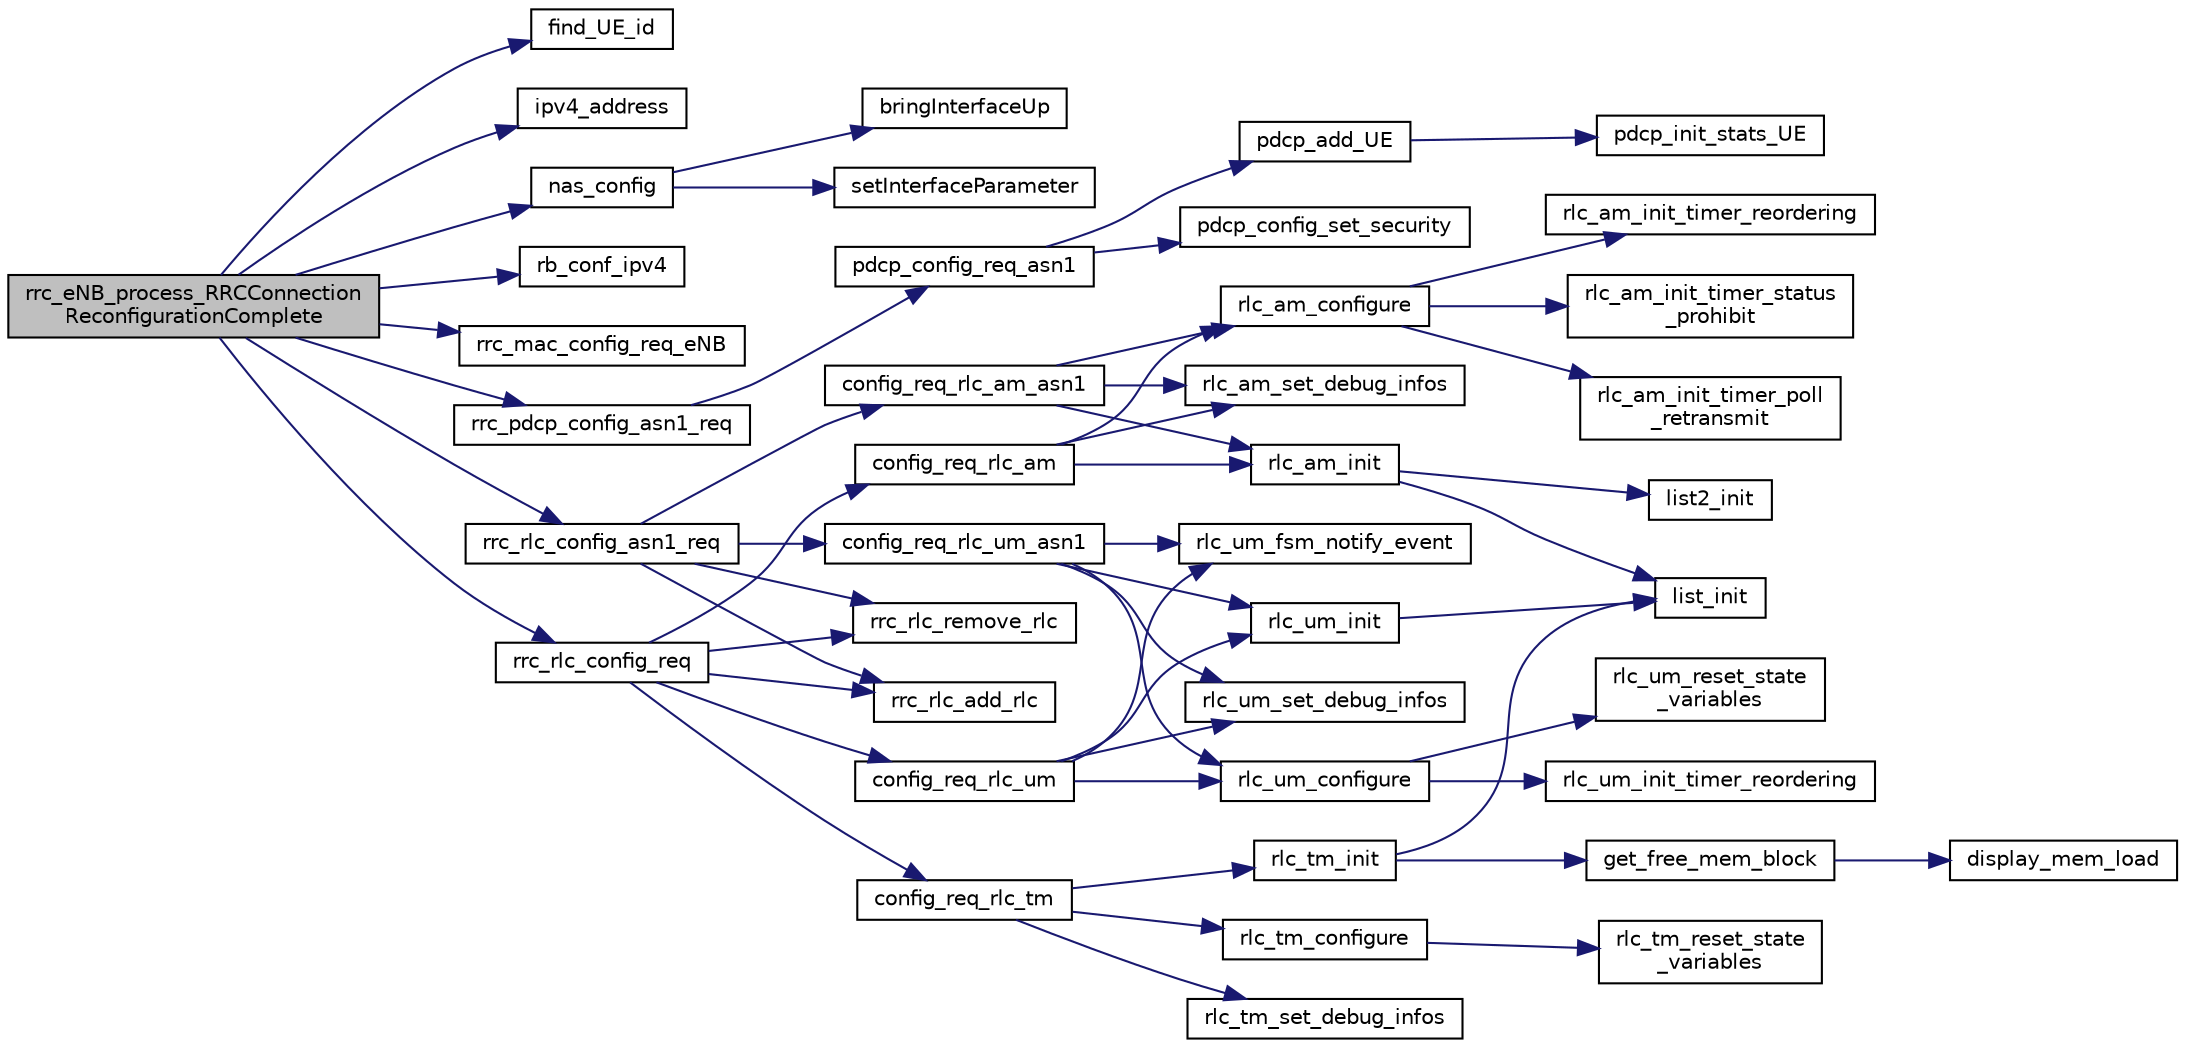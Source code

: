 digraph "rrc_eNB_process_RRCConnectionReconfigurationComplete"
{
 // LATEX_PDF_SIZE
  edge [fontname="Helvetica",fontsize="10",labelfontname="Helvetica",labelfontsize="10"];
  node [fontname="Helvetica",fontsize="10",shape=record];
  rankdir="LR";
  Node1 [label="rrc_eNB_process_RRCConnection\lReconfigurationComplete",height=0.2,width=0.4,color="black", fillcolor="grey75", style="filled", fontcolor="black",tooltip="Process the RRCConnectionReconfigurationComplete based on information coming from UE."];
  Node1 -> Node2 [color="midnightblue",fontsize="10",style="solid",fontname="Helvetica"];
  Node2 [label="find_UE_id",height=0.2,width=0.4,color="black", fillcolor="white", style="filled",URL="$group____mac.html#ga35a30760cd6df3d2fcadef04c55d66ea",tooltip=" "];
  Node1 -> Node3 [color="midnightblue",fontsize="10",style="solid",fontname="Helvetica"];
  Node3 [label="ipv4_address",height=0.2,width=0.4,color="black", fillcolor="white", style="filled",URL="$nas__config_8h.html#ab3395d5cf9f94c424d4a8a340fe30187",tooltip=" "];
  Node1 -> Node4 [color="midnightblue",fontsize="10",style="solid",fontname="Helvetica"];
  Node4 [label="nas_config",height=0.2,width=0.4,color="black", fillcolor="white", style="filled",URL="$nas__config_8c.html#a207b32fb79c4d143d370055cd440f200",tooltip=" "];
  Node4 -> Node5 [color="midnightblue",fontsize="10",style="solid",fontname="Helvetica"];
  Node5 [label="bringInterfaceUp",height=0.2,width=0.4,color="black", fillcolor="white", style="filled",URL="$nas__config_8c.html#a6617f68f80470eca149d875b10175145",tooltip=" "];
  Node4 -> Node6 [color="midnightblue",fontsize="10",style="solid",fontname="Helvetica"];
  Node6 [label="setInterfaceParameter",height=0.2,width=0.4,color="black", fillcolor="white", style="filled",URL="$nas__config_8c.html#aa4fc84d1d882eec687c51ce2ccd49064",tooltip="This function sets an genneric interface parameter (SIOCSIFADDR, SIOCSIFNETMASK, SIOCSIFBRDADDR,..."];
  Node1 -> Node7 [color="midnightblue",fontsize="10",style="solid",fontname="Helvetica"];
  Node7 [label="rb_conf_ipv4",height=0.2,width=0.4,color="black", fillcolor="white", style="filled",URL="$nas__config_8h.html#a01d9c9d2f030abf1914f0c617a3e7203",tooltip=" "];
  Node1 -> Node8 [color="midnightblue",fontsize="10",style="solid",fontname="Helvetica"];
  Node8 [label="rrc_mac_config_req_eNB",height=0.2,width=0.4,color="black", fillcolor="white", style="filled",URL="$group____mac.html#ga5055ec5da054819bc0c7556b3d687f9d",tooltip="RRC eNB Configuration primitive for PHY/MAC. Allows configuration of PHY/MAC resources based on Syste..."];
  Node1 -> Node9 [color="midnightblue",fontsize="10",style="solid",fontname="Helvetica"];
  Node9 [label="rrc_pdcp_config_asn1_req",height=0.2,width=0.4,color="black", fillcolor="white", style="filled",URL="$group____pdcp.html#ga3e65d0ecf9f1939cbefcffa4f3c05d3f",tooltip=" "];
  Node9 -> Node10 [color="midnightblue",fontsize="10",style="solid",fontname="Helvetica"];
  Node10 [label="pdcp_config_req_asn1",height=0.2,width=0.4,color="black", fillcolor="white", style="filled",URL="$pdcp_8c.html#a10a68f41de0b08f250cfc44ed0844d1e",tooltip=" "];
  Node10 -> Node11 [color="midnightblue",fontsize="10",style="solid",fontname="Helvetica"];
  Node11 [label="pdcp_add_UE",height=0.2,width=0.4,color="black", fillcolor="white", style="filled",URL="$group____pdcp.html#ga9301f59627d547303091e69a615606dc",tooltip="Function (for RRC) to add a new UE in PDCP module."];
  Node11 -> Node12 [color="midnightblue",fontsize="10",style="solid",fontname="Helvetica"];
  Node12 [label="pdcp_init_stats_UE",height=0.2,width=0.4,color="black", fillcolor="white", style="filled",URL="$pdcp_8c.html#a3938a1da1649a85b593599eec276423d",tooltip=" "];
  Node10 -> Node13 [color="midnightblue",fontsize="10",style="solid",fontname="Helvetica"];
  Node13 [label="pdcp_config_set_security",height=0.2,width=0.4,color="black", fillcolor="white", style="filled",URL="$group____pdcp.html#gab521b1aae92b7b23482ff5a59b02d351",tooltip=" "];
  Node1 -> Node14 [color="midnightblue",fontsize="10",style="solid",fontname="Helvetica"];
  Node14 [label="rrc_rlc_config_asn1_req",height=0.2,width=0.4,color="black", fillcolor="white", style="filled",URL="$group__em.html#ga7b0216172f78c506c62b8284e78abae6",tooltip=" "];
  Node14 -> Node15 [color="midnightblue",fontsize="10",style="solid",fontname="Helvetica"];
  Node15 [label="config_req_rlc_am_asn1",height=0.2,width=0.4,color="black", fillcolor="white", style="filled",URL="$group__em.html#ga17a0977a663faabfec698e2ea771446f",tooltip=" "];
  Node15 -> Node16 [color="midnightblue",fontsize="10",style="solid",fontname="Helvetica"];
  Node16 [label="rlc_am_configure",height=0.2,width=0.4,color="black", fillcolor="white", style="filled",URL="$group__em.html#gaf3b2cd84a936c90b896acba714d37f76",tooltip="Set RLC AM protocol parameters."];
  Node16 -> Node17 [color="midnightblue",fontsize="10",style="solid",fontname="Helvetica"];
  Node17 [label="rlc_am_init_timer_poll\l_retransmit",height=0.2,width=0.4,color="black", fillcolor="white", style="filled",URL="$group__em.html#gac07157a49820c01e5c4ed978d4655921",tooltip="Initialize the timer Poll-retransmit with RLC AM time-out config parameter."];
  Node16 -> Node18 [color="midnightblue",fontsize="10",style="solid",fontname="Helvetica"];
  Node18 [label="rlc_am_init_timer_reordering",height=0.2,width=0.4,color="black", fillcolor="white", style="filled",URL="$group__em.html#gad51249713b656cd4ff24741477a28695",tooltip="Initialize the timer reordering with RLC AM time-out config parameter."];
  Node16 -> Node19 [color="midnightblue",fontsize="10",style="solid",fontname="Helvetica"];
  Node19 [label="rlc_am_init_timer_status\l_prohibit",height=0.2,width=0.4,color="black", fillcolor="white", style="filled",URL="$group__em.html#gac16129a33196b1d10441cdc26f90a458",tooltip="Initialize the timer status-prohibit with RLC AM time-out config parameter."];
  Node15 -> Node20 [color="midnightblue",fontsize="10",style="solid",fontname="Helvetica"];
  Node20 [label="rlc_am_init",height=0.2,width=0.4,color="black", fillcolor="white", style="filled",URL="$group__em.html#ga5d6bf9b1b85f9335929bda3867cde24c",tooltip="Initialize the RLC AM protocol instance, reset variables, allocate buffers, lists,..."];
  Node20 -> Node21 [color="midnightblue",fontsize="10",style="solid",fontname="Helvetica"];
  Node21 [label="list2_init",height=0.2,width=0.4,color="black", fillcolor="white", style="filled",URL="$list_8h.html#a2541783413dfb9abad3e67c9e425b99b",tooltip=" "];
  Node20 -> Node22 [color="midnightblue",fontsize="10",style="solid",fontname="Helvetica"];
  Node22 [label="list_init",height=0.2,width=0.4,color="black", fillcolor="white", style="filled",URL="$list_8c.html#a896782f4f794d085242b80e09bbc91dd",tooltip=" "];
  Node15 -> Node23 [color="midnightblue",fontsize="10",style="solid",fontname="Helvetica"];
  Node23 [label="rlc_am_set_debug_infos",height=0.2,width=0.4,color="black", fillcolor="white", style="filled",URL="$group__em.html#ga7af095809b3110182b4beebe5c865a6e",tooltip=" "];
  Node14 -> Node24 [color="midnightblue",fontsize="10",style="solid",fontname="Helvetica"];
  Node24 [label="config_req_rlc_um_asn1",height=0.2,width=0.4,color="black", fillcolor="white", style="filled",URL="$group__em.html#ga349cec326628344a3896ab66accdfeec",tooltip=" "];
  Node24 -> Node25 [color="midnightblue",fontsize="10",style="solid",fontname="Helvetica"];
  Node25 [label="rlc_um_configure",height=0.2,width=0.4,color="black", fillcolor="white", style="filled",URL="$group__em.html#ga600588620219751cec5679ba0e3127cd",tooltip="Configure RLC UM protocol parameters."];
  Node25 -> Node26 [color="midnightblue",fontsize="10",style="solid",fontname="Helvetica"];
  Node26 [label="rlc_um_init_timer_reordering",height=0.2,width=0.4,color="black", fillcolor="white", style="filled",URL="$group__em.html#ga9b22ed31ef856f3a02b9ecb0603e26b5",tooltip=" "];
  Node25 -> Node27 [color="midnightblue",fontsize="10",style="solid",fontname="Helvetica"];
  Node27 [label="rlc_um_reset_state\l_variables",height=0.2,width=0.4,color="black", fillcolor="white", style="filled",URL="$group__em.html#gaa3d2b5c100e55278a47b618852faf90a",tooltip="Reset protocol variables and state variables to initial values."];
  Node24 -> Node28 [color="midnightblue",fontsize="10",style="solid",fontname="Helvetica"];
  Node28 [label="rlc_um_fsm_notify_event",height=0.2,width=0.4,color="black", fillcolor="white", style="filled",URL="$group__em.html#ga75987c28c1fdfac4f3ba001013a4fc7b",tooltip="Send an event to the RLC UM finite state machine."];
  Node24 -> Node29 [color="midnightblue",fontsize="10",style="solid",fontname="Helvetica"];
  Node29 [label="rlc_um_init",height=0.2,width=0.4,color="black", fillcolor="white", style="filled",URL="$group__em.html#ga7fd7aa9bdcb97d6cb653350e6011e94c",tooltip="Initialize a RLC UM protocol instance, initialize all variables, lists, allocate buffers for making t..."];
  Node29 -> Node22 [color="midnightblue",fontsize="10",style="solid",fontname="Helvetica"];
  Node24 -> Node30 [color="midnightblue",fontsize="10",style="solid",fontname="Helvetica"];
  Node30 [label="rlc_um_set_debug_infos",height=0.2,width=0.4,color="black", fillcolor="white", style="filled",URL="$group__em.html#gace9032f18521f8b89f56b0d054d7ed65",tooltip=" "];
  Node14 -> Node31 [color="midnightblue",fontsize="10",style="solid",fontname="Helvetica"];
  Node31 [label="rrc_rlc_add_rlc",height=0.2,width=0.4,color="black", fillcolor="white", style="filled",URL="$group__em.html#gaae8324006fc26e060416197b745d82d2",tooltip=" "];
  Node14 -> Node32 [color="midnightblue",fontsize="10",style="solid",fontname="Helvetica"];
  Node32 [label="rrc_rlc_remove_rlc",height=0.2,width=0.4,color="black", fillcolor="white", style="filled",URL="$group__em.html#ga4ddb06375ccc51dd862170704bd96085",tooltip="Remove a RLC protocol instance from a radio bearer."];
  Node1 -> Node33 [color="midnightblue",fontsize="10",style="solid",fontname="Helvetica"];
  Node33 [label="rrc_rlc_config_req",height=0.2,width=0.4,color="black", fillcolor="white", style="filled",URL="$group__em.html#ga2f494a81a809addcf8dd3fd74998fd62",tooltip="Function for RRC to configure a Radio Bearer."];
  Node33 -> Node34 [color="midnightblue",fontsize="10",style="solid",fontname="Helvetica"];
  Node34 [label="config_req_rlc_am",height=0.2,width=0.4,color="black", fillcolor="white", style="filled",URL="$group__em.html#gac39c7730fe681090aea4ba28f6e4431c",tooltip=" "];
  Node34 -> Node16 [color="midnightblue",fontsize="10",style="solid",fontname="Helvetica"];
  Node34 -> Node20 [color="midnightblue",fontsize="10",style="solid",fontname="Helvetica"];
  Node34 -> Node23 [color="midnightblue",fontsize="10",style="solid",fontname="Helvetica"];
  Node33 -> Node35 [color="midnightblue",fontsize="10",style="solid",fontname="Helvetica"];
  Node35 [label="config_req_rlc_tm",height=0.2,width=0.4,color="black", fillcolor="white", style="filled",URL="$group__em.html#gad3eefb3e30ad80e455bae2057ac222a2",tooltip=" "];
  Node35 -> Node36 [color="midnightblue",fontsize="10",style="solid",fontname="Helvetica"];
  Node36 [label="rlc_tm_configure",height=0.2,width=0.4,color="black", fillcolor="white", style="filled",URL="$group__em.html#ga6549984f8a95798b30b05bdb89c2287d",tooltip="Configure RLC TM protocol parameters."];
  Node36 -> Node37 [color="midnightblue",fontsize="10",style="solid",fontname="Helvetica"];
  Node37 [label="rlc_tm_reset_state\l_variables",height=0.2,width=0.4,color="black", fillcolor="white", style="filled",URL="$rlc__tm__init_8c.html#a6ccb4967a5e5fb611530d7161fa2b8f7",tooltip=" "];
  Node35 -> Node38 [color="midnightblue",fontsize="10",style="solid",fontname="Helvetica"];
  Node38 [label="rlc_tm_init",height=0.2,width=0.4,color="black", fillcolor="white", style="filled",URL="$group__em.html#ga352e09f8ba5d06b185f329ead794f547",tooltip="Initialize a RLC TM protocol instance, initialize all variables, lists, allocate buffers for making t..."];
  Node38 -> Node39 [color="midnightblue",fontsize="10",style="solid",fontname="Helvetica"];
  Node39 [label="get_free_mem_block",height=0.2,width=0.4,color="black", fillcolor="white", style="filled",URL="$mem__block_8c.html#aa6649c5f31ce28f70a1a7352eb41de46",tooltip=" "];
  Node39 -> Node40 [color="midnightblue",fontsize="10",style="solid",fontname="Helvetica"];
  Node40 [label="display_mem_load",height=0.2,width=0.4,color="black", fillcolor="white", style="filled",URL="$mem__block_8c.html#aad2e600dac4df19ae63b1efe29405f59",tooltip=" "];
  Node38 -> Node22 [color="midnightblue",fontsize="10",style="solid",fontname="Helvetica"];
  Node35 -> Node41 [color="midnightblue",fontsize="10",style="solid",fontname="Helvetica"];
  Node41 [label="rlc_tm_set_debug_infos",height=0.2,width=0.4,color="black", fillcolor="white", style="filled",URL="$group__em.html#gaabcec755feb3f6cc9785012785102348",tooltip=" "];
  Node33 -> Node42 [color="midnightblue",fontsize="10",style="solid",fontname="Helvetica"];
  Node42 [label="config_req_rlc_um",height=0.2,width=0.4,color="black", fillcolor="white", style="filled",URL="$group__em.html#ga6f506d55f4814fec4b085f72ede99565",tooltip=" "];
  Node42 -> Node25 [color="midnightblue",fontsize="10",style="solid",fontname="Helvetica"];
  Node42 -> Node28 [color="midnightblue",fontsize="10",style="solid",fontname="Helvetica"];
  Node42 -> Node29 [color="midnightblue",fontsize="10",style="solid",fontname="Helvetica"];
  Node42 -> Node30 [color="midnightblue",fontsize="10",style="solid",fontname="Helvetica"];
  Node33 -> Node31 [color="midnightblue",fontsize="10",style="solid",fontname="Helvetica"];
  Node33 -> Node32 [color="midnightblue",fontsize="10",style="solid",fontname="Helvetica"];
}
